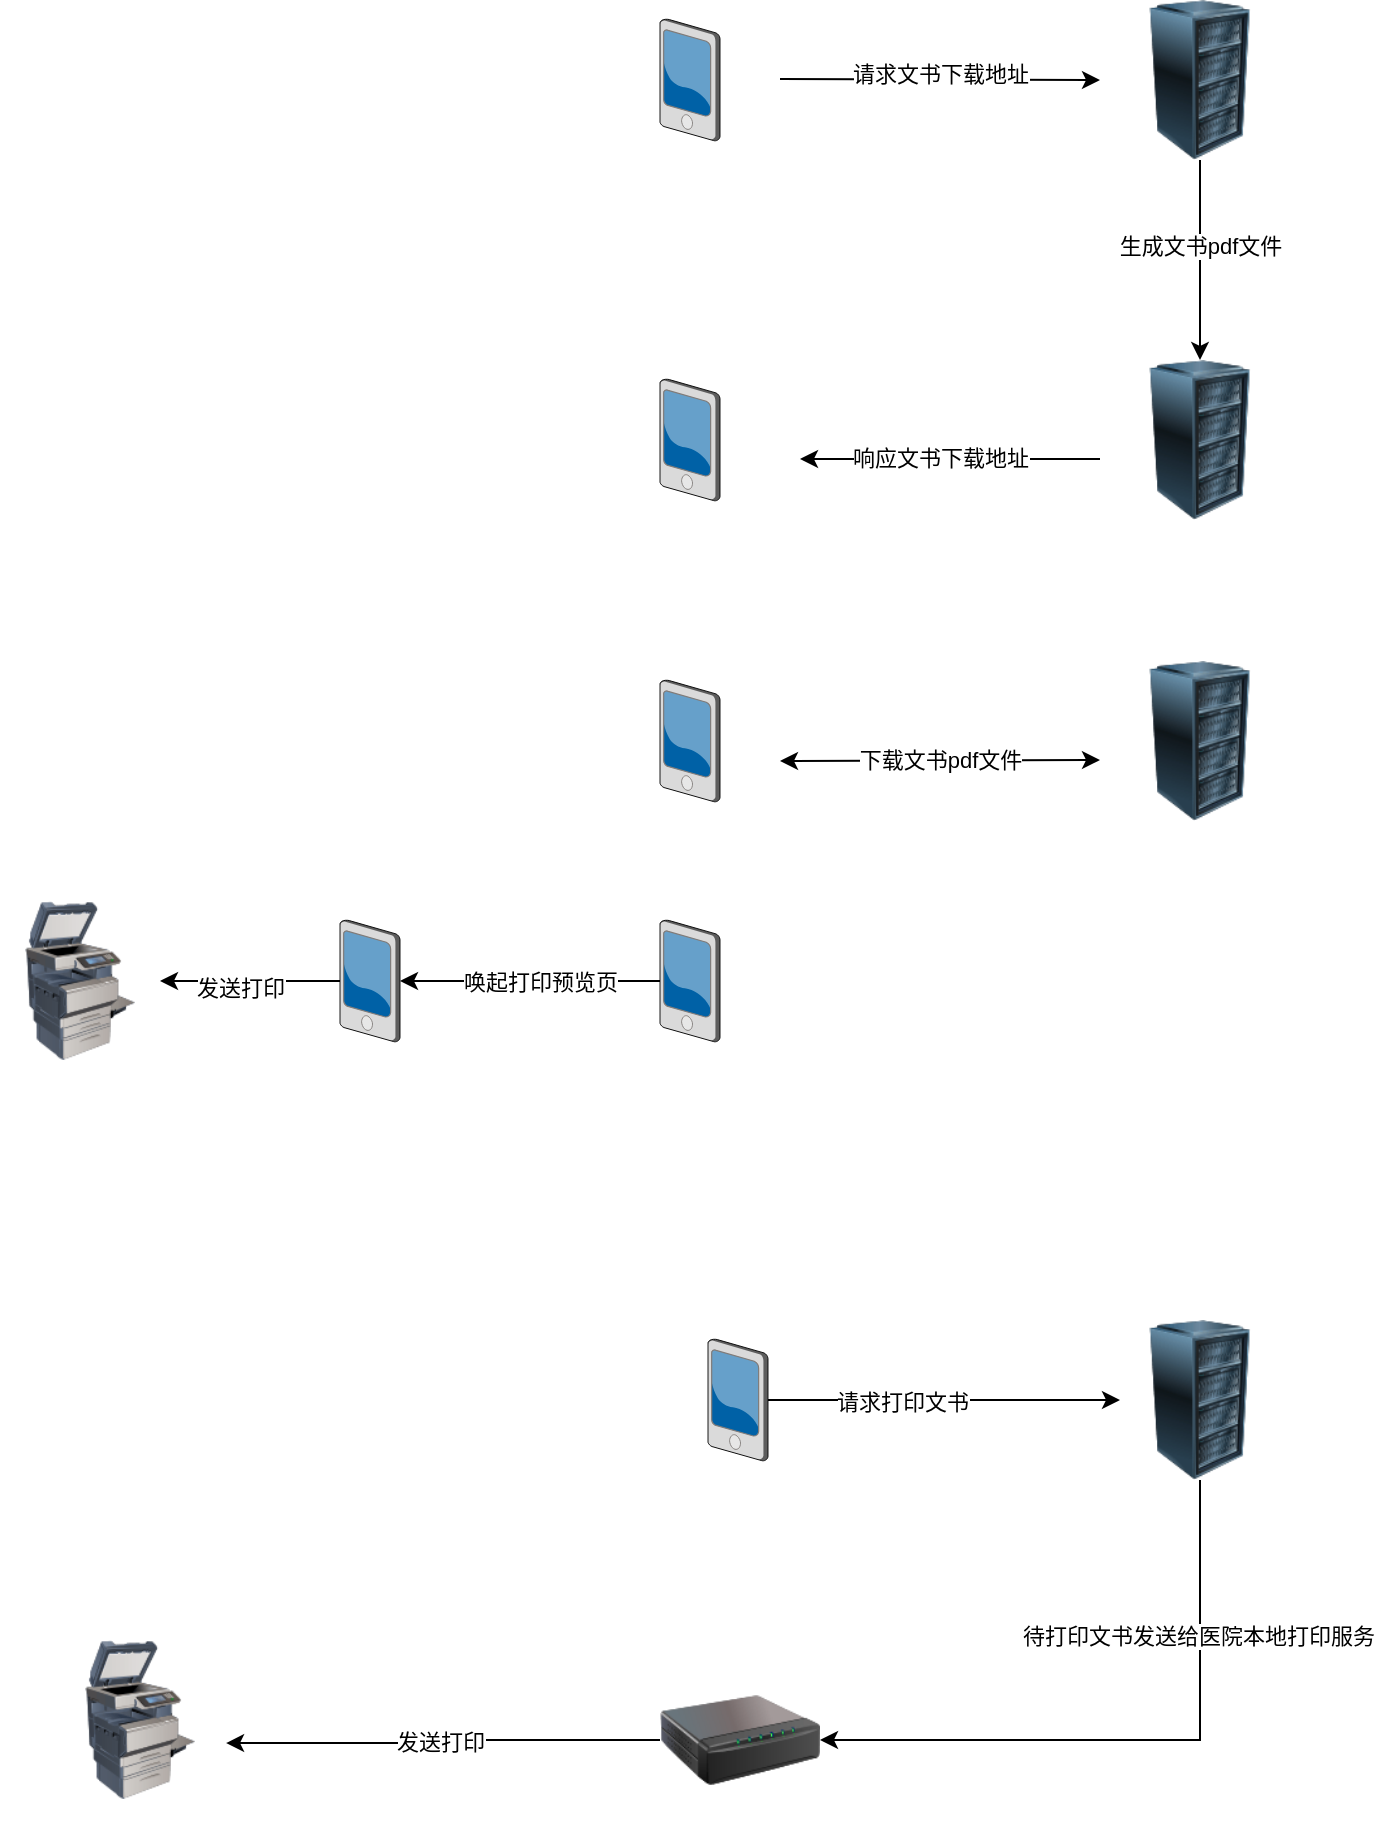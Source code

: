 <mxfile version="22.1.17" type="github">
  <diagram name="第 1 页" id="4Z4vOjG33hLCItT1rQMN">
    <mxGraphModel dx="819" dy="426" grid="1" gridSize="10" guides="1" tooltips="1" connect="1" arrows="1" fold="1" page="1" pageScale="1" pageWidth="827" pageHeight="1169" math="0" shadow="0">
      <root>
        <mxCell id="0" />
        <mxCell id="1" parent="0" />
        <mxCell id="C9_ZeGXNqVljK5FA-xq8-1" value="" style="verticalLabelPosition=bottom;sketch=0;aspect=fixed;html=1;verticalAlign=top;strokeColor=none;align=center;outlineConnect=0;shape=mxgraph.citrix.pda;" parent="1" vertex="1">
          <mxGeometry x="360" y="119.5" width="30" height="61" as="geometry" />
        </mxCell>
        <mxCell id="C9_ZeGXNqVljK5FA-xq8-7" value="" style="edgeStyle=orthogonalEdgeStyle;rounded=0;orthogonalLoop=1;jettySize=auto;html=1;" parent="1" source="C9_ZeGXNqVljK5FA-xq8-2" target="C9_ZeGXNqVljK5FA-xq8-6" edge="1">
          <mxGeometry relative="1" as="geometry" />
        </mxCell>
        <mxCell id="C9_ZeGXNqVljK5FA-xq8-8" value="生成文书pdf文件" style="edgeLabel;html=1;align=center;verticalAlign=middle;resizable=0;points=[];" parent="C9_ZeGXNqVljK5FA-xq8-7" vertex="1" connectable="0">
          <mxGeometry x="-0.14" relative="1" as="geometry">
            <mxPoint as="offset" />
          </mxGeometry>
        </mxCell>
        <mxCell id="C9_ZeGXNqVljK5FA-xq8-2" value="" style="image;html=1;image=img/lib/clip_art/computers/Server_Rack_128x128.png" parent="1" vertex="1">
          <mxGeometry x="590" y="110" width="80" height="80" as="geometry" />
        </mxCell>
        <mxCell id="C9_ZeGXNqVljK5FA-xq8-3" value="" style="image;html=1;image=img/lib/clip_art/computers/Printer_Commercial_128x128.png" parent="1" vertex="1">
          <mxGeometry x="30" y="560.5" width="80" height="80" as="geometry" />
        </mxCell>
        <mxCell id="C9_ZeGXNqVljK5FA-xq8-4" value="" style="endArrow=classic;html=1;rounded=0;" parent="1" edge="1">
          <mxGeometry width="50" height="50" relative="1" as="geometry">
            <mxPoint x="420" y="149.5" as="sourcePoint" />
            <mxPoint x="580" y="150" as="targetPoint" />
          </mxGeometry>
        </mxCell>
        <mxCell id="C9_ZeGXNqVljK5FA-xq8-5" value="请求文书下载地址" style="edgeLabel;html=1;align=center;verticalAlign=middle;resizable=0;points=[];" parent="C9_ZeGXNqVljK5FA-xq8-4" vertex="1" connectable="0">
          <mxGeometry x="-0.363" y="3" relative="1" as="geometry">
            <mxPoint x="29" as="offset" />
          </mxGeometry>
        </mxCell>
        <mxCell id="C9_ZeGXNqVljK5FA-xq8-6" value="" style="image;html=1;image=img/lib/clip_art/computers/Server_Rack_128x128.png" parent="1" vertex="1">
          <mxGeometry x="590" y="290" width="80" height="80" as="geometry" />
        </mxCell>
        <mxCell id="C9_ZeGXNqVljK5FA-xq8-9" value="" style="verticalLabelPosition=bottom;sketch=0;aspect=fixed;html=1;verticalAlign=top;strokeColor=none;align=center;outlineConnect=0;shape=mxgraph.citrix.pda;" parent="1" vertex="1">
          <mxGeometry x="360" y="299.5" width="30" height="61" as="geometry" />
        </mxCell>
        <mxCell id="C9_ZeGXNqVljK5FA-xq8-10" value="" style="endArrow=classic;html=1;rounded=0;" parent="1" edge="1">
          <mxGeometry width="50" height="50" relative="1" as="geometry">
            <mxPoint x="580" y="339.5" as="sourcePoint" />
            <mxPoint x="430" y="339.5" as="targetPoint" />
          </mxGeometry>
        </mxCell>
        <mxCell id="C9_ZeGXNqVljK5FA-xq8-11" value="响应文书下载地址" style="edgeLabel;html=1;align=center;verticalAlign=middle;resizable=0;points=[];" parent="C9_ZeGXNqVljK5FA-xq8-10" vertex="1" connectable="0">
          <mxGeometry x="0.307" y="-1" relative="1" as="geometry">
            <mxPoint x="18" as="offset" />
          </mxGeometry>
        </mxCell>
        <mxCell id="C9_ZeGXNqVljK5FA-xq8-12" value="" style="verticalLabelPosition=bottom;sketch=0;aspect=fixed;html=1;verticalAlign=top;strokeColor=none;align=center;outlineConnect=0;shape=mxgraph.citrix.pda;" parent="1" vertex="1">
          <mxGeometry x="360" y="450" width="30" height="61" as="geometry" />
        </mxCell>
        <mxCell id="C9_ZeGXNqVljK5FA-xq8-13" value="" style="image;html=1;image=img/lib/clip_art/computers/Server_Rack_128x128.png" parent="1" vertex="1">
          <mxGeometry x="590" y="440.5" width="80" height="80" as="geometry" />
        </mxCell>
        <mxCell id="C9_ZeGXNqVljK5FA-xq8-16" value="" style="endArrow=classic;startArrow=classic;html=1;rounded=0;" parent="1" edge="1">
          <mxGeometry width="50" height="50" relative="1" as="geometry">
            <mxPoint x="420" y="490.5" as="sourcePoint" />
            <mxPoint x="580" y="490" as="targetPoint" />
          </mxGeometry>
        </mxCell>
        <mxCell id="C9_ZeGXNqVljK5FA-xq8-17" value="下载文书pdf文件" style="edgeLabel;html=1;align=center;verticalAlign=middle;resizable=0;points=[];" parent="C9_ZeGXNqVljK5FA-xq8-16" vertex="1" connectable="0">
          <mxGeometry x="-0.475" y="1" relative="1" as="geometry">
            <mxPoint x="38" as="offset" />
          </mxGeometry>
        </mxCell>
        <mxCell id="C9_ZeGXNqVljK5FA-xq8-20" value="" style="edgeStyle=orthogonalEdgeStyle;rounded=0;orthogonalLoop=1;jettySize=auto;html=1;" parent="1" source="C9_ZeGXNqVljK5FA-xq8-18" target="C9_ZeGXNqVljK5FA-xq8-19" edge="1">
          <mxGeometry relative="1" as="geometry">
            <mxPoint x="280" y="600.5" as="targetPoint" />
          </mxGeometry>
        </mxCell>
        <mxCell id="C9_ZeGXNqVljK5FA-xq8-21" value="唤起打印预览页" style="edgeLabel;html=1;align=center;verticalAlign=middle;resizable=0;points=[];" parent="C9_ZeGXNqVljK5FA-xq8-20" vertex="1" connectable="0">
          <mxGeometry x="0.169" relative="1" as="geometry">
            <mxPoint x="16" as="offset" />
          </mxGeometry>
        </mxCell>
        <mxCell id="C9_ZeGXNqVljK5FA-xq8-18" value="" style="verticalLabelPosition=bottom;sketch=0;aspect=fixed;html=1;verticalAlign=top;strokeColor=none;align=center;outlineConnect=0;shape=mxgraph.citrix.pda;" parent="1" vertex="1">
          <mxGeometry x="360" y="570" width="30" height="61" as="geometry" />
        </mxCell>
        <mxCell id="C9_ZeGXNqVljK5FA-xq8-22" value="" style="edgeStyle=orthogonalEdgeStyle;rounded=0;orthogonalLoop=1;jettySize=auto;html=1;" parent="1" source="C9_ZeGXNqVljK5FA-xq8-19" target="C9_ZeGXNqVljK5FA-xq8-3" edge="1">
          <mxGeometry relative="1" as="geometry" />
        </mxCell>
        <mxCell id="C9_ZeGXNqVljK5FA-xq8-23" value="发送打印" style="edgeLabel;html=1;align=center;verticalAlign=middle;resizable=0;points=[];" parent="C9_ZeGXNqVljK5FA-xq8-22" vertex="1" connectable="0">
          <mxGeometry x="0.111" y="3" relative="1" as="geometry">
            <mxPoint as="offset" />
          </mxGeometry>
        </mxCell>
        <mxCell id="C9_ZeGXNqVljK5FA-xq8-19" value="" style="verticalLabelPosition=bottom;sketch=0;aspect=fixed;html=1;verticalAlign=top;strokeColor=none;align=center;outlineConnect=0;shape=mxgraph.citrix.pda;" parent="1" vertex="1">
          <mxGeometry x="200" y="570" width="30" height="61" as="geometry" />
        </mxCell>
        <mxCell id="C9_ZeGXNqVljK5FA-xq8-28" value="" style="edgeStyle=orthogonalEdgeStyle;rounded=0;orthogonalLoop=1;jettySize=auto;html=1;" parent="1" source="C9_ZeGXNqVljK5FA-xq8-24" target="C9_ZeGXNqVljK5FA-xq8-26" edge="1">
          <mxGeometry relative="1" as="geometry">
            <mxPoint x="494" y="810" as="targetPoint" />
          </mxGeometry>
        </mxCell>
        <mxCell id="C9_ZeGXNqVljK5FA-xq8-29" value="请求打印文书" style="edgeLabel;html=1;align=center;verticalAlign=middle;resizable=0;points=[];" parent="C9_ZeGXNqVljK5FA-xq8-28" vertex="1" connectable="0">
          <mxGeometry x="-0.239" relative="1" as="geometry">
            <mxPoint y="1" as="offset" />
          </mxGeometry>
        </mxCell>
        <mxCell id="C9_ZeGXNqVljK5FA-xq8-24" value="" style="verticalLabelPosition=bottom;sketch=0;aspect=fixed;html=1;verticalAlign=top;strokeColor=none;align=center;outlineConnect=0;shape=mxgraph.citrix.pda;" parent="1" vertex="1">
          <mxGeometry x="384" y="779.5" width="30" height="61" as="geometry" />
        </mxCell>
        <mxCell id="C9_ZeGXNqVljK5FA-xq8-25" value="" style="image;html=1;image=img/lib/clip_art/computers/Printer_Commercial_128x128.png" parent="1" vertex="1">
          <mxGeometry x="60" y="930" width="80" height="80" as="geometry" />
        </mxCell>
        <mxCell id="C9_ZeGXNqVljK5FA-xq8-30" value="" style="edgeStyle=orthogonalEdgeStyle;rounded=0;orthogonalLoop=1;jettySize=auto;html=1;entryX=1;entryY=0.5;entryDx=0;entryDy=0;" parent="1" source="C9_ZeGXNqVljK5FA-xq8-26" target="C9_ZeGXNqVljK5FA-xq8-27" edge="1">
          <mxGeometry relative="1" as="geometry">
            <mxPoint x="630" y="930" as="targetPoint" />
            <Array as="points">
              <mxPoint x="630" y="980" />
            </Array>
          </mxGeometry>
        </mxCell>
        <mxCell id="C9_ZeGXNqVljK5FA-xq8-31" value="待打印文书发送给医院本地打印服务" style="edgeLabel;html=1;align=center;verticalAlign=middle;resizable=0;points=[];" parent="C9_ZeGXNqVljK5FA-xq8-30" vertex="1" connectable="0">
          <mxGeometry x="-0.522" y="-1" relative="1" as="geometry">
            <mxPoint y="1" as="offset" />
          </mxGeometry>
        </mxCell>
        <mxCell id="C9_ZeGXNqVljK5FA-xq8-26" value="" style="image;html=1;image=img/lib/clip_art/computers/Server_Rack_128x128.png" parent="1" vertex="1">
          <mxGeometry x="590" y="770" width="80" height="80" as="geometry" />
        </mxCell>
        <mxCell id="C9_ZeGXNqVljK5FA-xq8-32" value="" style="edgeStyle=orthogonalEdgeStyle;rounded=0;orthogonalLoop=1;jettySize=auto;html=1;entryX=1.038;entryY=0.644;entryDx=0;entryDy=0;entryPerimeter=0;" parent="1" source="C9_ZeGXNqVljK5FA-xq8-27" target="C9_ZeGXNqVljK5FA-xq8-25" edge="1">
          <mxGeometry relative="1" as="geometry">
            <mxPoint x="280" y="980" as="targetPoint" />
            <Array as="points">
              <mxPoint x="250" y="980" />
              <mxPoint x="250" y="981" />
            </Array>
          </mxGeometry>
        </mxCell>
        <mxCell id="C9_ZeGXNqVljK5FA-xq8-33" value="发送打印" style="edgeLabel;html=1;align=center;verticalAlign=middle;resizable=0;points=[];" parent="C9_ZeGXNqVljK5FA-xq8-32" vertex="1" connectable="0">
          <mxGeometry x="0.396" y="-3" relative="1" as="geometry">
            <mxPoint x="41" y="2" as="offset" />
          </mxGeometry>
        </mxCell>
        <mxCell id="C9_ZeGXNqVljK5FA-xq8-27" value="" style="image;html=1;image=img/lib/clip_art/networking/Print_Server_128x128.png" parent="1" vertex="1">
          <mxGeometry x="360" y="940" width="80" height="80" as="geometry" />
        </mxCell>
      </root>
    </mxGraphModel>
  </diagram>
</mxfile>

